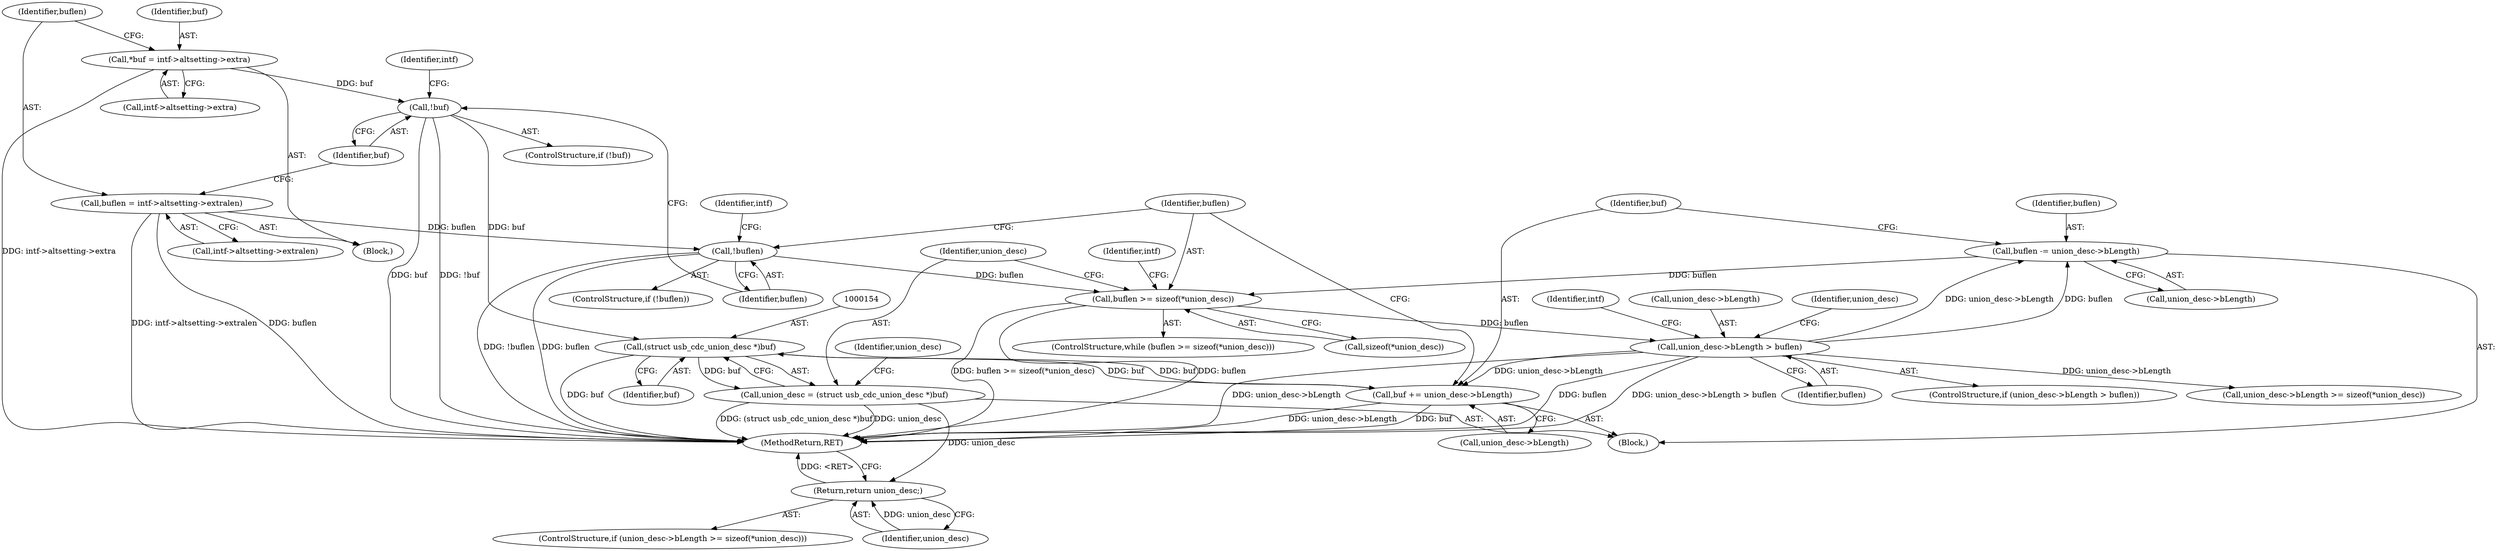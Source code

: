 digraph "0_linux_ea04efee7635c9120d015dcdeeeb6988130cb67a@pointer" {
"1000153" [label="(Call,(struct usb_cdc_union_desc *)buf)"];
"1000121" [label="(Call,!buf)"];
"1000104" [label="(Call,*buf = intf->altsetting->extra)"];
"1000219" [label="(Call,buf += union_desc->bLength)"];
"1000157" [label="(Call,union_desc->bLength > buflen)"];
"1000145" [label="(Call,buflen >= sizeof(*union_desc))"];
"1000133" [label="(Call,!buflen)"];
"1000112" [label="(Call,buflen = intf->altsetting->extralen)"];
"1000214" [label="(Call,buflen -= union_desc->bLength)"];
"1000153" [label="(Call,(struct usb_cdc_union_desc *)buf)"];
"1000151" [label="(Call,union_desc = (struct usb_cdc_union_desc *)buf)"];
"1000198" [label="(Return,return union_desc;)"];
"1000227" [label="(Identifier,intf)"];
"1000133" [label="(Call,!buflen)"];
"1000190" [label="(ControlStructure,if (union_desc->bLength >= sizeof(*union_desc)))"];
"1000161" [label="(Identifier,buflen)"];
"1000156" [label="(ControlStructure,if (union_desc->bLength > buflen))"];
"1000114" [label="(Call,intf->altsetting->extralen)"];
"1000220" [label="(Identifier,buf)"];
"1000150" [label="(Block,)"];
"1000134" [label="(Identifier,buflen)"];
"1000155" [label="(Identifier,buf)"];
"1000166" [label="(Identifier,intf)"];
"1000152" [label="(Identifier,union_desc)"];
"1000159" [label="(Identifier,union_desc)"];
"1000191" [label="(Call,union_desc->bLength >= sizeof(*union_desc))"];
"1000120" [label="(ControlStructure,if (!buf))"];
"1000198" [label="(Return,return union_desc;)"];
"1000105" [label="(Identifier,buf)"];
"1000219" [label="(Call,buf += union_desc->bLength)"];
"1000145" [label="(Call,buflen >= sizeof(*union_desc))"];
"1000214" [label="(Call,buflen -= union_desc->bLength)"];
"1000157" [label="(Call,union_desc->bLength > buflen)"];
"1000127" [label="(Identifier,intf)"];
"1000144" [label="(ControlStructure,while (buflen >= sizeof(*union_desc)))"];
"1000199" [label="(Identifier,union_desc)"];
"1000146" [label="(Identifier,buflen)"];
"1000121" [label="(Call,!buf)"];
"1000106" [label="(Call,intf->altsetting->extra)"];
"1000112" [label="(Call,buflen = intf->altsetting->extralen)"];
"1000221" [label="(Call,union_desc->bLength)"];
"1000139" [label="(Identifier,intf)"];
"1000215" [label="(Identifier,buflen)"];
"1000158" [label="(Call,union_desc->bLength)"];
"1000175" [label="(Identifier,union_desc)"];
"1000102" [label="(Block,)"];
"1000153" [label="(Call,(struct usb_cdc_union_desc *)buf)"];
"1000113" [label="(Identifier,buflen)"];
"1000132" [label="(ControlStructure,if (!buflen))"];
"1000232" [label="(MethodReturn,RET)"];
"1000122" [label="(Identifier,buf)"];
"1000216" [label="(Call,union_desc->bLength)"];
"1000147" [label="(Call,sizeof(*union_desc))"];
"1000104" [label="(Call,*buf = intf->altsetting->extra)"];
"1000151" [label="(Call,union_desc = (struct usb_cdc_union_desc *)buf)"];
"1000153" -> "1000151"  [label="AST: "];
"1000153" -> "1000155"  [label="CFG: "];
"1000154" -> "1000153"  [label="AST: "];
"1000155" -> "1000153"  [label="AST: "];
"1000151" -> "1000153"  [label="CFG: "];
"1000153" -> "1000232"  [label="DDG: buf"];
"1000153" -> "1000151"  [label="DDG: buf"];
"1000121" -> "1000153"  [label="DDG: buf"];
"1000219" -> "1000153"  [label="DDG: buf"];
"1000153" -> "1000219"  [label="DDG: buf"];
"1000121" -> "1000120"  [label="AST: "];
"1000121" -> "1000122"  [label="CFG: "];
"1000122" -> "1000121"  [label="AST: "];
"1000127" -> "1000121"  [label="CFG: "];
"1000134" -> "1000121"  [label="CFG: "];
"1000121" -> "1000232"  [label="DDG: !buf"];
"1000121" -> "1000232"  [label="DDG: buf"];
"1000104" -> "1000121"  [label="DDG: buf"];
"1000104" -> "1000102"  [label="AST: "];
"1000104" -> "1000106"  [label="CFG: "];
"1000105" -> "1000104"  [label="AST: "];
"1000106" -> "1000104"  [label="AST: "];
"1000113" -> "1000104"  [label="CFG: "];
"1000104" -> "1000232"  [label="DDG: intf->altsetting->extra"];
"1000219" -> "1000150"  [label="AST: "];
"1000219" -> "1000221"  [label="CFG: "];
"1000220" -> "1000219"  [label="AST: "];
"1000221" -> "1000219"  [label="AST: "];
"1000146" -> "1000219"  [label="CFG: "];
"1000219" -> "1000232"  [label="DDG: union_desc->bLength"];
"1000219" -> "1000232"  [label="DDG: buf"];
"1000157" -> "1000219"  [label="DDG: union_desc->bLength"];
"1000157" -> "1000156"  [label="AST: "];
"1000157" -> "1000161"  [label="CFG: "];
"1000158" -> "1000157"  [label="AST: "];
"1000161" -> "1000157"  [label="AST: "];
"1000166" -> "1000157"  [label="CFG: "];
"1000175" -> "1000157"  [label="CFG: "];
"1000157" -> "1000232"  [label="DDG: union_desc->bLength > buflen"];
"1000157" -> "1000232"  [label="DDG: union_desc->bLength"];
"1000157" -> "1000232"  [label="DDG: buflen"];
"1000145" -> "1000157"  [label="DDG: buflen"];
"1000157" -> "1000191"  [label="DDG: union_desc->bLength"];
"1000157" -> "1000214"  [label="DDG: union_desc->bLength"];
"1000157" -> "1000214"  [label="DDG: buflen"];
"1000145" -> "1000144"  [label="AST: "];
"1000145" -> "1000147"  [label="CFG: "];
"1000146" -> "1000145"  [label="AST: "];
"1000147" -> "1000145"  [label="AST: "];
"1000152" -> "1000145"  [label="CFG: "];
"1000227" -> "1000145"  [label="CFG: "];
"1000145" -> "1000232"  [label="DDG: buflen >= sizeof(*union_desc)"];
"1000145" -> "1000232"  [label="DDG: buflen"];
"1000133" -> "1000145"  [label="DDG: buflen"];
"1000214" -> "1000145"  [label="DDG: buflen"];
"1000133" -> "1000132"  [label="AST: "];
"1000133" -> "1000134"  [label="CFG: "];
"1000134" -> "1000133"  [label="AST: "];
"1000139" -> "1000133"  [label="CFG: "];
"1000146" -> "1000133"  [label="CFG: "];
"1000133" -> "1000232"  [label="DDG: buflen"];
"1000133" -> "1000232"  [label="DDG: !buflen"];
"1000112" -> "1000133"  [label="DDG: buflen"];
"1000112" -> "1000102"  [label="AST: "];
"1000112" -> "1000114"  [label="CFG: "];
"1000113" -> "1000112"  [label="AST: "];
"1000114" -> "1000112"  [label="AST: "];
"1000122" -> "1000112"  [label="CFG: "];
"1000112" -> "1000232"  [label="DDG: intf->altsetting->extralen"];
"1000112" -> "1000232"  [label="DDG: buflen"];
"1000214" -> "1000150"  [label="AST: "];
"1000214" -> "1000216"  [label="CFG: "];
"1000215" -> "1000214"  [label="AST: "];
"1000216" -> "1000214"  [label="AST: "];
"1000220" -> "1000214"  [label="CFG: "];
"1000151" -> "1000150"  [label="AST: "];
"1000152" -> "1000151"  [label="AST: "];
"1000159" -> "1000151"  [label="CFG: "];
"1000151" -> "1000232"  [label="DDG: (struct usb_cdc_union_desc *)buf"];
"1000151" -> "1000232"  [label="DDG: union_desc"];
"1000151" -> "1000198"  [label="DDG: union_desc"];
"1000198" -> "1000190"  [label="AST: "];
"1000198" -> "1000199"  [label="CFG: "];
"1000199" -> "1000198"  [label="AST: "];
"1000232" -> "1000198"  [label="CFG: "];
"1000198" -> "1000232"  [label="DDG: <RET>"];
"1000199" -> "1000198"  [label="DDG: union_desc"];
}
